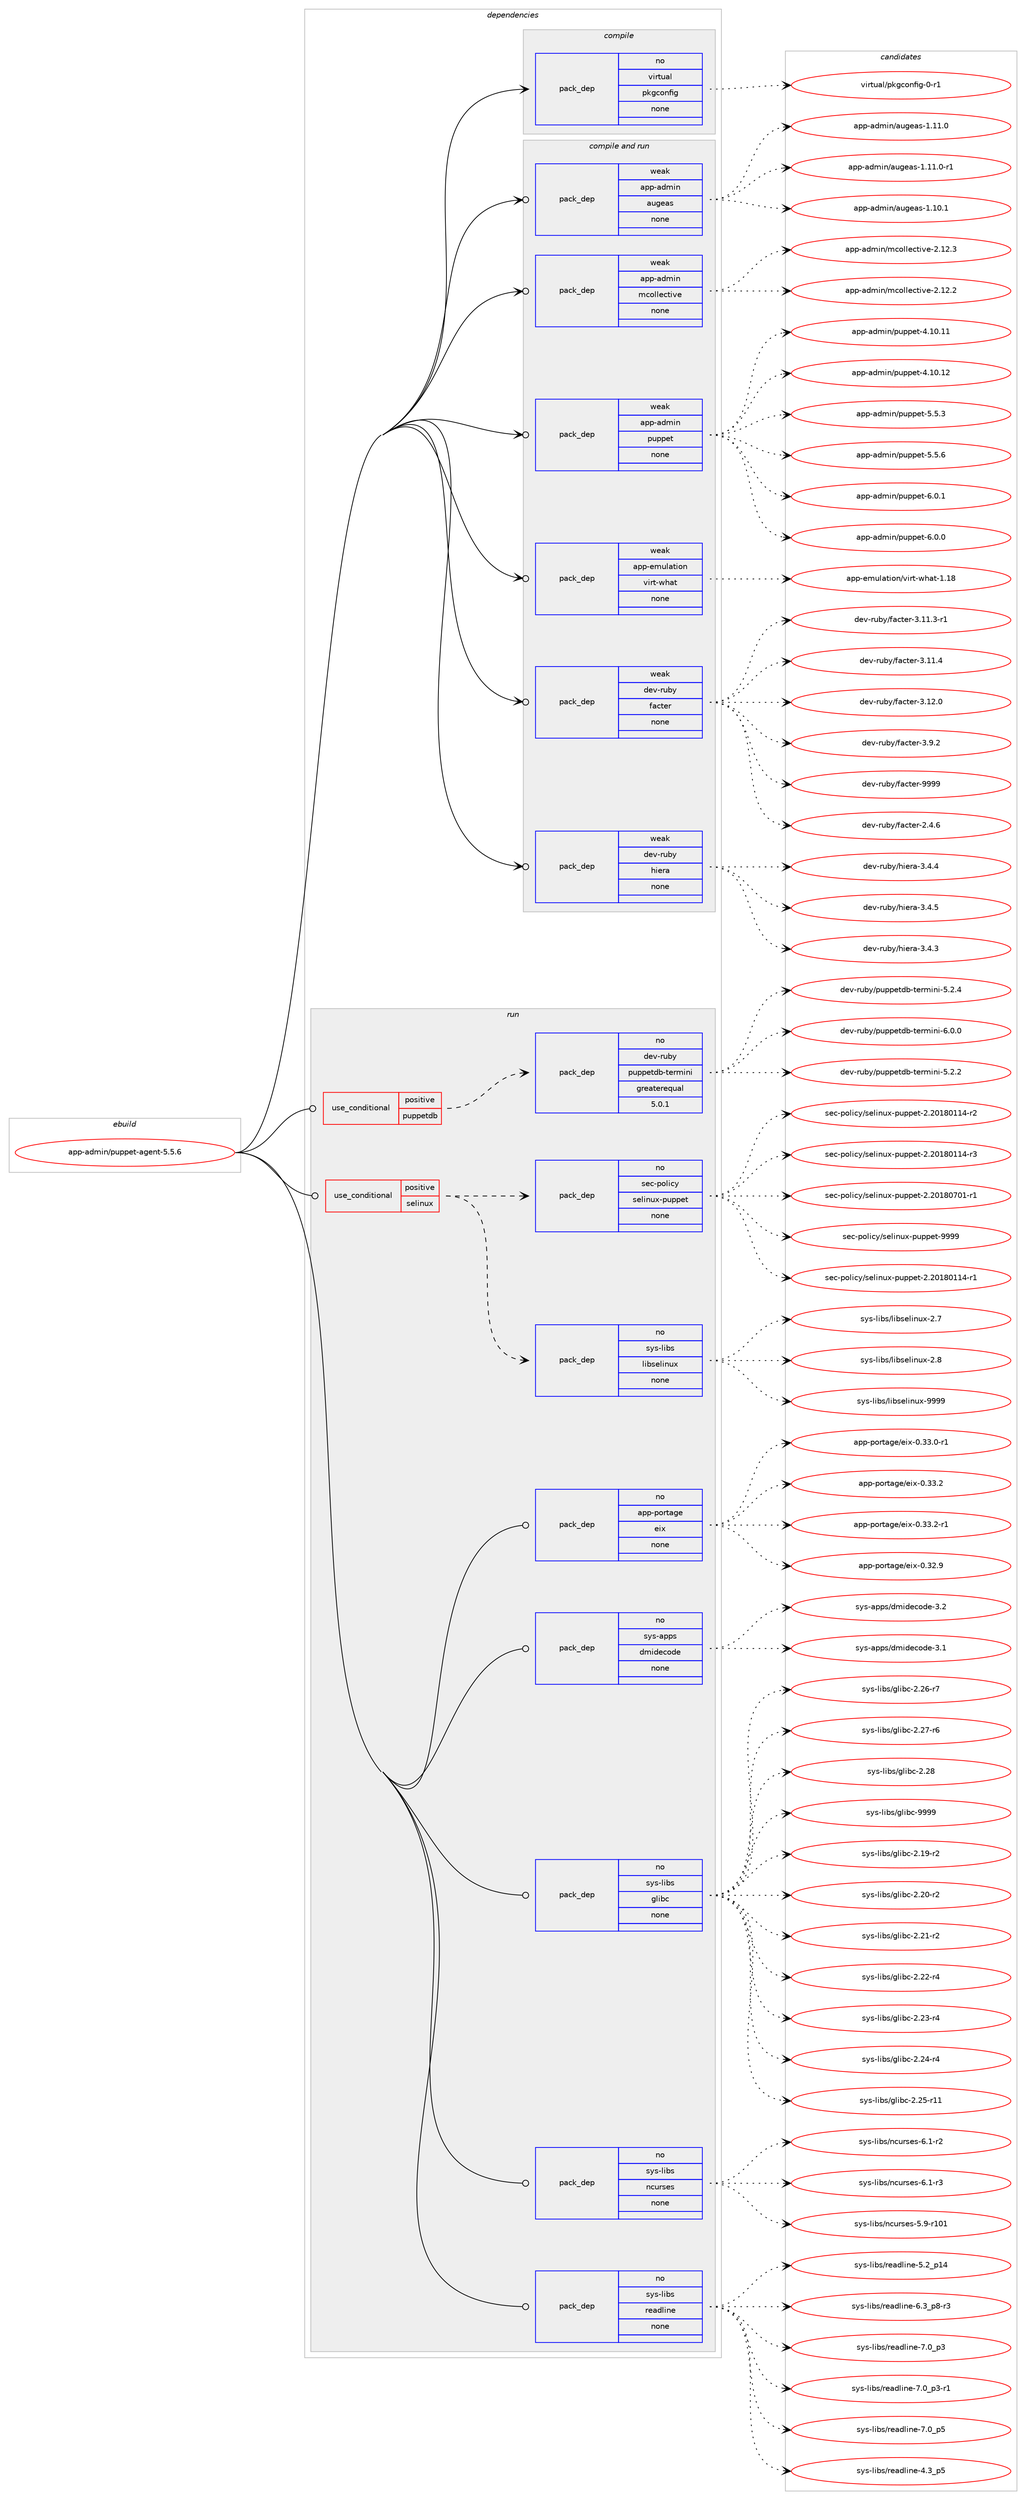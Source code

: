 digraph prolog {

# *************
# Graph options
# *************

newrank=true;
concentrate=true;
compound=true;
graph [rankdir=LR,fontname=Helvetica,fontsize=10,ranksep=1.5];#, ranksep=2.5, nodesep=0.2];
edge  [arrowhead=vee];
node  [fontname=Helvetica,fontsize=10];

# **********
# The ebuild
# **********

subgraph cluster_leftcol {
color=gray;
rank=same;
label=<<i>ebuild</i>>;
id [label="app-admin/puppet-agent-5.5.6", color=red, width=4, href="../app-admin/puppet-agent-5.5.6.svg"];
}

# ****************
# The dependencies
# ****************

subgraph cluster_midcol {
color=gray;
label=<<i>dependencies</i>>;
subgraph cluster_compile {
fillcolor="#eeeeee";
style=filled;
label=<<i>compile</i>>;
subgraph pack1839 {
dependency2498 [label=<<TABLE BORDER="0" CELLBORDER="1" CELLSPACING="0" CELLPADDING="4" WIDTH="220"><TR><TD ROWSPAN="6" CELLPADDING="30">pack_dep</TD></TR><TR><TD WIDTH="110">no</TD></TR><TR><TD>virtual</TD></TR><TR><TD>pkgconfig</TD></TR><TR><TD>none</TD></TR><TR><TD></TD></TR></TABLE>>, shape=none, color=blue];
}
id:e -> dependency2498:w [weight=20,style="solid",arrowhead="vee"];
}
subgraph cluster_compileandrun {
fillcolor="#eeeeee";
style=filled;
label=<<i>compile and run</i>>;
subgraph pack1840 {
dependency2499 [label=<<TABLE BORDER="0" CELLBORDER="1" CELLSPACING="0" CELLPADDING="4" WIDTH="220"><TR><TD ROWSPAN="6" CELLPADDING="30">pack_dep</TD></TR><TR><TD WIDTH="110">weak</TD></TR><TR><TD>app-admin</TD></TR><TR><TD>augeas</TD></TR><TR><TD>none</TD></TR><TR><TD></TD></TR></TABLE>>, shape=none, color=blue];
}
id:e -> dependency2499:w [weight=20,style="solid",arrowhead="odotvee"];
subgraph pack1841 {
dependency2500 [label=<<TABLE BORDER="0" CELLBORDER="1" CELLSPACING="0" CELLPADDING="4" WIDTH="220"><TR><TD ROWSPAN="6" CELLPADDING="30">pack_dep</TD></TR><TR><TD WIDTH="110">weak</TD></TR><TR><TD>app-admin</TD></TR><TR><TD>mcollective</TD></TR><TR><TD>none</TD></TR><TR><TD></TD></TR></TABLE>>, shape=none, color=blue];
}
id:e -> dependency2500:w [weight=20,style="solid",arrowhead="odotvee"];
subgraph pack1842 {
dependency2501 [label=<<TABLE BORDER="0" CELLBORDER="1" CELLSPACING="0" CELLPADDING="4" WIDTH="220"><TR><TD ROWSPAN="6" CELLPADDING="30">pack_dep</TD></TR><TR><TD WIDTH="110">weak</TD></TR><TR><TD>app-admin</TD></TR><TR><TD>puppet</TD></TR><TR><TD>none</TD></TR><TR><TD></TD></TR></TABLE>>, shape=none, color=blue];
}
id:e -> dependency2501:w [weight=20,style="solid",arrowhead="odotvee"];
subgraph pack1843 {
dependency2502 [label=<<TABLE BORDER="0" CELLBORDER="1" CELLSPACING="0" CELLPADDING="4" WIDTH="220"><TR><TD ROWSPAN="6" CELLPADDING="30">pack_dep</TD></TR><TR><TD WIDTH="110">weak</TD></TR><TR><TD>app-emulation</TD></TR><TR><TD>virt-what</TD></TR><TR><TD>none</TD></TR><TR><TD></TD></TR></TABLE>>, shape=none, color=blue];
}
id:e -> dependency2502:w [weight=20,style="solid",arrowhead="odotvee"];
subgraph pack1844 {
dependency2503 [label=<<TABLE BORDER="0" CELLBORDER="1" CELLSPACING="0" CELLPADDING="4" WIDTH="220"><TR><TD ROWSPAN="6" CELLPADDING="30">pack_dep</TD></TR><TR><TD WIDTH="110">weak</TD></TR><TR><TD>dev-ruby</TD></TR><TR><TD>facter</TD></TR><TR><TD>none</TD></TR><TR><TD></TD></TR></TABLE>>, shape=none, color=blue];
}
id:e -> dependency2503:w [weight=20,style="solid",arrowhead="odotvee"];
subgraph pack1845 {
dependency2504 [label=<<TABLE BORDER="0" CELLBORDER="1" CELLSPACING="0" CELLPADDING="4" WIDTH="220"><TR><TD ROWSPAN="6" CELLPADDING="30">pack_dep</TD></TR><TR><TD WIDTH="110">weak</TD></TR><TR><TD>dev-ruby</TD></TR><TR><TD>hiera</TD></TR><TR><TD>none</TD></TR><TR><TD></TD></TR></TABLE>>, shape=none, color=blue];
}
id:e -> dependency2504:w [weight=20,style="solid",arrowhead="odotvee"];
}
subgraph cluster_run {
fillcolor="#eeeeee";
style=filled;
label=<<i>run</i>>;
subgraph cond585 {
dependency2505 [label=<<TABLE BORDER="0" CELLBORDER="1" CELLSPACING="0" CELLPADDING="4"><TR><TD ROWSPAN="3" CELLPADDING="10">use_conditional</TD></TR><TR><TD>positive</TD></TR><TR><TD>puppetdb</TD></TR></TABLE>>, shape=none, color=red];
subgraph pack1846 {
dependency2506 [label=<<TABLE BORDER="0" CELLBORDER="1" CELLSPACING="0" CELLPADDING="4" WIDTH="220"><TR><TD ROWSPAN="6" CELLPADDING="30">pack_dep</TD></TR><TR><TD WIDTH="110">no</TD></TR><TR><TD>dev-ruby</TD></TR><TR><TD>puppetdb-termini</TD></TR><TR><TD>greaterequal</TD></TR><TR><TD>5.0.1</TD></TR></TABLE>>, shape=none, color=blue];
}
dependency2505:e -> dependency2506:w [weight=20,style="dashed",arrowhead="vee"];
}
id:e -> dependency2505:w [weight=20,style="solid",arrowhead="odot"];
subgraph cond586 {
dependency2507 [label=<<TABLE BORDER="0" CELLBORDER="1" CELLSPACING="0" CELLPADDING="4"><TR><TD ROWSPAN="3" CELLPADDING="10">use_conditional</TD></TR><TR><TD>positive</TD></TR><TR><TD>selinux</TD></TR></TABLE>>, shape=none, color=red];
subgraph pack1847 {
dependency2508 [label=<<TABLE BORDER="0" CELLBORDER="1" CELLSPACING="0" CELLPADDING="4" WIDTH="220"><TR><TD ROWSPAN="6" CELLPADDING="30">pack_dep</TD></TR><TR><TD WIDTH="110">no</TD></TR><TR><TD>sys-libs</TD></TR><TR><TD>libselinux</TD></TR><TR><TD>none</TD></TR><TR><TD></TD></TR></TABLE>>, shape=none, color=blue];
}
dependency2507:e -> dependency2508:w [weight=20,style="dashed",arrowhead="vee"];
subgraph pack1848 {
dependency2509 [label=<<TABLE BORDER="0" CELLBORDER="1" CELLSPACING="0" CELLPADDING="4" WIDTH="220"><TR><TD ROWSPAN="6" CELLPADDING="30">pack_dep</TD></TR><TR><TD WIDTH="110">no</TD></TR><TR><TD>sec-policy</TD></TR><TR><TD>selinux-puppet</TD></TR><TR><TD>none</TD></TR><TR><TD></TD></TR></TABLE>>, shape=none, color=blue];
}
dependency2507:e -> dependency2509:w [weight=20,style="dashed",arrowhead="vee"];
}
id:e -> dependency2507:w [weight=20,style="solid",arrowhead="odot"];
subgraph pack1849 {
dependency2510 [label=<<TABLE BORDER="0" CELLBORDER="1" CELLSPACING="0" CELLPADDING="4" WIDTH="220"><TR><TD ROWSPAN="6" CELLPADDING="30">pack_dep</TD></TR><TR><TD WIDTH="110">no</TD></TR><TR><TD>app-portage</TD></TR><TR><TD>eix</TD></TR><TR><TD>none</TD></TR><TR><TD></TD></TR></TABLE>>, shape=none, color=blue];
}
id:e -> dependency2510:w [weight=20,style="solid",arrowhead="odot"];
subgraph pack1850 {
dependency2511 [label=<<TABLE BORDER="0" CELLBORDER="1" CELLSPACING="0" CELLPADDING="4" WIDTH="220"><TR><TD ROWSPAN="6" CELLPADDING="30">pack_dep</TD></TR><TR><TD WIDTH="110">no</TD></TR><TR><TD>sys-apps</TD></TR><TR><TD>dmidecode</TD></TR><TR><TD>none</TD></TR><TR><TD></TD></TR></TABLE>>, shape=none, color=blue];
}
id:e -> dependency2511:w [weight=20,style="solid",arrowhead="odot"];
subgraph pack1851 {
dependency2512 [label=<<TABLE BORDER="0" CELLBORDER="1" CELLSPACING="0" CELLPADDING="4" WIDTH="220"><TR><TD ROWSPAN="6" CELLPADDING="30">pack_dep</TD></TR><TR><TD WIDTH="110">no</TD></TR><TR><TD>sys-libs</TD></TR><TR><TD>glibc</TD></TR><TR><TD>none</TD></TR><TR><TD></TD></TR></TABLE>>, shape=none, color=blue];
}
id:e -> dependency2512:w [weight=20,style="solid",arrowhead="odot"];
subgraph pack1852 {
dependency2513 [label=<<TABLE BORDER="0" CELLBORDER="1" CELLSPACING="0" CELLPADDING="4" WIDTH="220"><TR><TD ROWSPAN="6" CELLPADDING="30">pack_dep</TD></TR><TR><TD WIDTH="110">no</TD></TR><TR><TD>sys-libs</TD></TR><TR><TD>ncurses</TD></TR><TR><TD>none</TD></TR><TR><TD></TD></TR></TABLE>>, shape=none, color=blue];
}
id:e -> dependency2513:w [weight=20,style="solid",arrowhead="odot"];
subgraph pack1853 {
dependency2514 [label=<<TABLE BORDER="0" CELLBORDER="1" CELLSPACING="0" CELLPADDING="4" WIDTH="220"><TR><TD ROWSPAN="6" CELLPADDING="30">pack_dep</TD></TR><TR><TD WIDTH="110">no</TD></TR><TR><TD>sys-libs</TD></TR><TR><TD>readline</TD></TR><TR><TD>none</TD></TR><TR><TD></TD></TR></TABLE>>, shape=none, color=blue];
}
id:e -> dependency2514:w [weight=20,style="solid",arrowhead="odot"];
}
}

# **************
# The candidates
# **************

subgraph cluster_choices {
rank=same;
color=gray;
label=<<i>candidates</i>>;

subgraph choice1839 {
color=black;
nodesep=1;
choice11810511411611797108471121071039911111010210510345484511449 [label="virtual/pkgconfig-0-r1", color=red, width=4,href="../virtual/pkgconfig-0-r1.svg"];
dependency2498:e -> choice11810511411611797108471121071039911111010210510345484511449:w [style=dotted,weight="100"];
}
subgraph choice1840 {
color=black;
nodesep=1;
choice97112112459710010910511047971171031019711545494649484649 [label="app-admin/augeas-1.10.1", color=red, width=4,href="../app-admin/augeas-1.10.1.svg"];
choice97112112459710010910511047971171031019711545494649494648 [label="app-admin/augeas-1.11.0", color=red, width=4,href="../app-admin/augeas-1.11.0.svg"];
choice971121124597100109105110479711710310197115454946494946484511449 [label="app-admin/augeas-1.11.0-r1", color=red, width=4,href="../app-admin/augeas-1.11.0-r1.svg"];
dependency2499:e -> choice97112112459710010910511047971171031019711545494649484649:w [style=dotted,weight="100"];
dependency2499:e -> choice97112112459710010910511047971171031019711545494649494648:w [style=dotted,weight="100"];
dependency2499:e -> choice971121124597100109105110479711710310197115454946494946484511449:w [style=dotted,weight="100"];
}
subgraph choice1841 {
color=black;
nodesep=1;
choice97112112459710010910511047109991111081081019911610511810145504649504650 [label="app-admin/mcollective-2.12.2", color=red, width=4,href="../app-admin/mcollective-2.12.2.svg"];
choice97112112459710010910511047109991111081081019911610511810145504649504651 [label="app-admin/mcollective-2.12.3", color=red, width=4,href="../app-admin/mcollective-2.12.3.svg"];
dependency2500:e -> choice97112112459710010910511047109991111081081019911610511810145504649504650:w [style=dotted,weight="100"];
dependency2500:e -> choice97112112459710010910511047109991111081081019911610511810145504649504651:w [style=dotted,weight="100"];
}
subgraph choice1842 {
color=black;
nodesep=1;
choice97112112459710010910511047112117112112101116455446484648 [label="app-admin/puppet-6.0.0", color=red, width=4,href="../app-admin/puppet-6.0.0.svg"];
choice971121124597100109105110471121171121121011164552464948464949 [label="app-admin/puppet-4.10.11", color=red, width=4,href="../app-admin/puppet-4.10.11.svg"];
choice971121124597100109105110471121171121121011164552464948464950 [label="app-admin/puppet-4.10.12", color=red, width=4,href="../app-admin/puppet-4.10.12.svg"];
choice97112112459710010910511047112117112112101116455346534651 [label="app-admin/puppet-5.5.3", color=red, width=4,href="../app-admin/puppet-5.5.3.svg"];
choice97112112459710010910511047112117112112101116455346534654 [label="app-admin/puppet-5.5.6", color=red, width=4,href="../app-admin/puppet-5.5.6.svg"];
choice97112112459710010910511047112117112112101116455446484649 [label="app-admin/puppet-6.0.1", color=red, width=4,href="../app-admin/puppet-6.0.1.svg"];
dependency2501:e -> choice97112112459710010910511047112117112112101116455446484648:w [style=dotted,weight="100"];
dependency2501:e -> choice971121124597100109105110471121171121121011164552464948464949:w [style=dotted,weight="100"];
dependency2501:e -> choice971121124597100109105110471121171121121011164552464948464950:w [style=dotted,weight="100"];
dependency2501:e -> choice97112112459710010910511047112117112112101116455346534651:w [style=dotted,weight="100"];
dependency2501:e -> choice97112112459710010910511047112117112112101116455346534654:w [style=dotted,weight="100"];
dependency2501:e -> choice97112112459710010910511047112117112112101116455446484649:w [style=dotted,weight="100"];
}
subgraph choice1843 {
color=black;
nodesep=1;
choice9711211245101109117108971161051111104711810511411645119104971164549464956 [label="app-emulation/virt-what-1.18", color=red, width=4,href="../app-emulation/virt-what-1.18.svg"];
dependency2502:e -> choice9711211245101109117108971161051111104711810511411645119104971164549464956:w [style=dotted,weight="100"];
}
subgraph choice1844 {
color=black;
nodesep=1;
choice1001011184511411798121471029799116101114455046524654 [label="dev-ruby/facter-2.4.6", color=red, width=4,href="../dev-ruby/facter-2.4.6.svg"];
choice1001011184511411798121471029799116101114455146494946514511449 [label="dev-ruby/facter-3.11.3-r1", color=red, width=4,href="../dev-ruby/facter-3.11.3-r1.svg"];
choice100101118451141179812147102979911610111445514649494652 [label="dev-ruby/facter-3.11.4", color=red, width=4,href="../dev-ruby/facter-3.11.4.svg"];
choice100101118451141179812147102979911610111445514649504648 [label="dev-ruby/facter-3.12.0", color=red, width=4,href="../dev-ruby/facter-3.12.0.svg"];
choice1001011184511411798121471029799116101114455146574650 [label="dev-ruby/facter-3.9.2", color=red, width=4,href="../dev-ruby/facter-3.9.2.svg"];
choice10010111845114117981214710297991161011144557575757 [label="dev-ruby/facter-9999", color=red, width=4,href="../dev-ruby/facter-9999.svg"];
dependency2503:e -> choice1001011184511411798121471029799116101114455046524654:w [style=dotted,weight="100"];
dependency2503:e -> choice1001011184511411798121471029799116101114455146494946514511449:w [style=dotted,weight="100"];
dependency2503:e -> choice100101118451141179812147102979911610111445514649494652:w [style=dotted,weight="100"];
dependency2503:e -> choice100101118451141179812147102979911610111445514649504648:w [style=dotted,weight="100"];
dependency2503:e -> choice1001011184511411798121471029799116101114455146574650:w [style=dotted,weight="100"];
dependency2503:e -> choice10010111845114117981214710297991161011144557575757:w [style=dotted,weight="100"];
}
subgraph choice1845 {
color=black;
nodesep=1;
choice10010111845114117981214710410510111497455146524651 [label="dev-ruby/hiera-3.4.3", color=red, width=4,href="../dev-ruby/hiera-3.4.3.svg"];
choice10010111845114117981214710410510111497455146524652 [label="dev-ruby/hiera-3.4.4", color=red, width=4,href="../dev-ruby/hiera-3.4.4.svg"];
choice10010111845114117981214710410510111497455146524653 [label="dev-ruby/hiera-3.4.5", color=red, width=4,href="../dev-ruby/hiera-3.4.5.svg"];
dependency2504:e -> choice10010111845114117981214710410510111497455146524651:w [style=dotted,weight="100"];
dependency2504:e -> choice10010111845114117981214710410510111497455146524652:w [style=dotted,weight="100"];
dependency2504:e -> choice10010111845114117981214710410510111497455146524653:w [style=dotted,weight="100"];
}
subgraph choice1846 {
color=black;
nodesep=1;
choice1001011184511411798121471121171121121011161009845116101114109105110105455346504650 [label="dev-ruby/puppetdb-termini-5.2.2", color=red, width=4,href="../dev-ruby/puppetdb-termini-5.2.2.svg"];
choice1001011184511411798121471121171121121011161009845116101114109105110105455346504652 [label="dev-ruby/puppetdb-termini-5.2.4", color=red, width=4,href="../dev-ruby/puppetdb-termini-5.2.4.svg"];
choice1001011184511411798121471121171121121011161009845116101114109105110105455446484648 [label="dev-ruby/puppetdb-termini-6.0.0", color=red, width=4,href="../dev-ruby/puppetdb-termini-6.0.0.svg"];
dependency2506:e -> choice1001011184511411798121471121171121121011161009845116101114109105110105455346504650:w [style=dotted,weight="100"];
dependency2506:e -> choice1001011184511411798121471121171121121011161009845116101114109105110105455346504652:w [style=dotted,weight="100"];
dependency2506:e -> choice1001011184511411798121471121171121121011161009845116101114109105110105455446484648:w [style=dotted,weight="100"];
}
subgraph choice1847 {
color=black;
nodesep=1;
choice1151211154510810598115471081059811510110810511011712045504655 [label="sys-libs/libselinux-2.7", color=red, width=4,href="../sys-libs/libselinux-2.7.svg"];
choice1151211154510810598115471081059811510110810511011712045504656 [label="sys-libs/libselinux-2.8", color=red, width=4,href="../sys-libs/libselinux-2.8.svg"];
choice115121115451081059811547108105981151011081051101171204557575757 [label="sys-libs/libselinux-9999", color=red, width=4,href="../sys-libs/libselinux-9999.svg"];
dependency2508:e -> choice1151211154510810598115471081059811510110810511011712045504655:w [style=dotted,weight="100"];
dependency2508:e -> choice1151211154510810598115471081059811510110810511011712045504656:w [style=dotted,weight="100"];
dependency2508:e -> choice115121115451081059811547108105981151011081051101171204557575757:w [style=dotted,weight="100"];
}
subgraph choice1848 {
color=black;
nodesep=1;
choice115101994511211110810599121471151011081051101171204511211711211210111645504650484956484949524511449 [label="sec-policy/selinux-puppet-2.20180114-r1", color=red, width=4,href="../sec-policy/selinux-puppet-2.20180114-r1.svg"];
choice115101994511211110810599121471151011081051101171204511211711211210111645504650484956484949524511450 [label="sec-policy/selinux-puppet-2.20180114-r2", color=red, width=4,href="../sec-policy/selinux-puppet-2.20180114-r2.svg"];
choice115101994511211110810599121471151011081051101171204511211711211210111645504650484956484949524511451 [label="sec-policy/selinux-puppet-2.20180114-r3", color=red, width=4,href="../sec-policy/selinux-puppet-2.20180114-r3.svg"];
choice115101994511211110810599121471151011081051101171204511211711211210111645504650484956485548494511449 [label="sec-policy/selinux-puppet-2.20180701-r1", color=red, width=4,href="../sec-policy/selinux-puppet-2.20180701-r1.svg"];
choice11510199451121111081059912147115101108105110117120451121171121121011164557575757 [label="sec-policy/selinux-puppet-9999", color=red, width=4,href="../sec-policy/selinux-puppet-9999.svg"];
dependency2509:e -> choice115101994511211110810599121471151011081051101171204511211711211210111645504650484956484949524511449:w [style=dotted,weight="100"];
dependency2509:e -> choice115101994511211110810599121471151011081051101171204511211711211210111645504650484956484949524511450:w [style=dotted,weight="100"];
dependency2509:e -> choice115101994511211110810599121471151011081051101171204511211711211210111645504650484956484949524511451:w [style=dotted,weight="100"];
dependency2509:e -> choice115101994511211110810599121471151011081051101171204511211711211210111645504650484956485548494511449:w [style=dotted,weight="100"];
dependency2509:e -> choice11510199451121111081059912147115101108105110117120451121171121121011164557575757:w [style=dotted,weight="100"];
}
subgraph choice1849 {
color=black;
nodesep=1;
choice9711211245112111114116971031014710110512045484651504657 [label="app-portage/eix-0.32.9", color=red, width=4,href="../app-portage/eix-0.32.9.svg"];
choice97112112451121111141169710310147101105120454846515146484511449 [label="app-portage/eix-0.33.0-r1", color=red, width=4,href="../app-portage/eix-0.33.0-r1.svg"];
choice9711211245112111114116971031014710110512045484651514650 [label="app-portage/eix-0.33.2", color=red, width=4,href="../app-portage/eix-0.33.2.svg"];
choice97112112451121111141169710310147101105120454846515146504511449 [label="app-portage/eix-0.33.2-r1", color=red, width=4,href="../app-portage/eix-0.33.2-r1.svg"];
dependency2510:e -> choice9711211245112111114116971031014710110512045484651504657:w [style=dotted,weight="100"];
dependency2510:e -> choice97112112451121111141169710310147101105120454846515146484511449:w [style=dotted,weight="100"];
dependency2510:e -> choice9711211245112111114116971031014710110512045484651514650:w [style=dotted,weight="100"];
dependency2510:e -> choice97112112451121111141169710310147101105120454846515146504511449:w [style=dotted,weight="100"];
}
subgraph choice1850 {
color=black;
nodesep=1;
choice1151211154597112112115471001091051001019911110010145514649 [label="sys-apps/dmidecode-3.1", color=red, width=4,href="../sys-apps/dmidecode-3.1.svg"];
choice1151211154597112112115471001091051001019911110010145514650 [label="sys-apps/dmidecode-3.2", color=red, width=4,href="../sys-apps/dmidecode-3.2.svg"];
dependency2511:e -> choice1151211154597112112115471001091051001019911110010145514649:w [style=dotted,weight="100"];
dependency2511:e -> choice1151211154597112112115471001091051001019911110010145514650:w [style=dotted,weight="100"];
}
subgraph choice1851 {
color=black;
nodesep=1;
choice115121115451081059811547103108105989945504649574511450 [label="sys-libs/glibc-2.19-r2", color=red, width=4,href="../sys-libs/glibc-2.19-r2.svg"];
choice115121115451081059811547103108105989945504650484511450 [label="sys-libs/glibc-2.20-r2", color=red, width=4,href="../sys-libs/glibc-2.20-r2.svg"];
choice115121115451081059811547103108105989945504650494511450 [label="sys-libs/glibc-2.21-r2", color=red, width=4,href="../sys-libs/glibc-2.21-r2.svg"];
choice115121115451081059811547103108105989945504650504511452 [label="sys-libs/glibc-2.22-r4", color=red, width=4,href="../sys-libs/glibc-2.22-r4.svg"];
choice115121115451081059811547103108105989945504650514511452 [label="sys-libs/glibc-2.23-r4", color=red, width=4,href="../sys-libs/glibc-2.23-r4.svg"];
choice115121115451081059811547103108105989945504650524511452 [label="sys-libs/glibc-2.24-r4", color=red, width=4,href="../sys-libs/glibc-2.24-r4.svg"];
choice11512111545108105981154710310810598994550465053451144949 [label="sys-libs/glibc-2.25-r11", color=red, width=4,href="../sys-libs/glibc-2.25-r11.svg"];
choice115121115451081059811547103108105989945504650544511455 [label="sys-libs/glibc-2.26-r7", color=red, width=4,href="../sys-libs/glibc-2.26-r7.svg"];
choice115121115451081059811547103108105989945504650554511454 [label="sys-libs/glibc-2.27-r6", color=red, width=4,href="../sys-libs/glibc-2.27-r6.svg"];
choice11512111545108105981154710310810598994550465056 [label="sys-libs/glibc-2.28", color=red, width=4,href="../sys-libs/glibc-2.28.svg"];
choice11512111545108105981154710310810598994557575757 [label="sys-libs/glibc-9999", color=red, width=4,href="../sys-libs/glibc-9999.svg"];
dependency2512:e -> choice115121115451081059811547103108105989945504649574511450:w [style=dotted,weight="100"];
dependency2512:e -> choice115121115451081059811547103108105989945504650484511450:w [style=dotted,weight="100"];
dependency2512:e -> choice115121115451081059811547103108105989945504650494511450:w [style=dotted,weight="100"];
dependency2512:e -> choice115121115451081059811547103108105989945504650504511452:w [style=dotted,weight="100"];
dependency2512:e -> choice115121115451081059811547103108105989945504650514511452:w [style=dotted,weight="100"];
dependency2512:e -> choice115121115451081059811547103108105989945504650524511452:w [style=dotted,weight="100"];
dependency2512:e -> choice11512111545108105981154710310810598994550465053451144949:w [style=dotted,weight="100"];
dependency2512:e -> choice115121115451081059811547103108105989945504650544511455:w [style=dotted,weight="100"];
dependency2512:e -> choice115121115451081059811547103108105989945504650554511454:w [style=dotted,weight="100"];
dependency2512:e -> choice11512111545108105981154710310810598994550465056:w [style=dotted,weight="100"];
dependency2512:e -> choice11512111545108105981154710310810598994557575757:w [style=dotted,weight="100"];
}
subgraph choice1852 {
color=black;
nodesep=1;
choice115121115451081059811547110991171141151011154553465745114494849 [label="sys-libs/ncurses-5.9-r101", color=red, width=4,href="../sys-libs/ncurses-5.9-r101.svg"];
choice11512111545108105981154711099117114115101115455446494511450 [label="sys-libs/ncurses-6.1-r2", color=red, width=4,href="../sys-libs/ncurses-6.1-r2.svg"];
choice11512111545108105981154711099117114115101115455446494511451 [label="sys-libs/ncurses-6.1-r3", color=red, width=4,href="../sys-libs/ncurses-6.1-r3.svg"];
dependency2513:e -> choice115121115451081059811547110991171141151011154553465745114494849:w [style=dotted,weight="100"];
dependency2513:e -> choice11512111545108105981154711099117114115101115455446494511450:w [style=dotted,weight="100"];
dependency2513:e -> choice11512111545108105981154711099117114115101115455446494511451:w [style=dotted,weight="100"];
}
subgraph choice1853 {
color=black;
nodesep=1;
choice11512111545108105981154711410197100108105110101455246519511253 [label="sys-libs/readline-4.3_p5", color=red, width=4,href="../sys-libs/readline-4.3_p5.svg"];
choice1151211154510810598115471141019710010810511010145534650951124952 [label="sys-libs/readline-5.2_p14", color=red, width=4,href="../sys-libs/readline-5.2_p14.svg"];
choice115121115451081059811547114101971001081051101014554465195112564511451 [label="sys-libs/readline-6.3_p8-r3", color=red, width=4,href="../sys-libs/readline-6.3_p8-r3.svg"];
choice11512111545108105981154711410197100108105110101455546489511251 [label="sys-libs/readline-7.0_p3", color=red, width=4,href="../sys-libs/readline-7.0_p3.svg"];
choice115121115451081059811547114101971001081051101014555464895112514511449 [label="sys-libs/readline-7.0_p3-r1", color=red, width=4,href="../sys-libs/readline-7.0_p3-r1.svg"];
choice11512111545108105981154711410197100108105110101455546489511253 [label="sys-libs/readline-7.0_p5", color=red, width=4,href="../sys-libs/readline-7.0_p5.svg"];
dependency2514:e -> choice11512111545108105981154711410197100108105110101455246519511253:w [style=dotted,weight="100"];
dependency2514:e -> choice1151211154510810598115471141019710010810511010145534650951124952:w [style=dotted,weight="100"];
dependency2514:e -> choice115121115451081059811547114101971001081051101014554465195112564511451:w [style=dotted,weight="100"];
dependency2514:e -> choice11512111545108105981154711410197100108105110101455546489511251:w [style=dotted,weight="100"];
dependency2514:e -> choice115121115451081059811547114101971001081051101014555464895112514511449:w [style=dotted,weight="100"];
dependency2514:e -> choice11512111545108105981154711410197100108105110101455546489511253:w [style=dotted,weight="100"];
}
}

}
